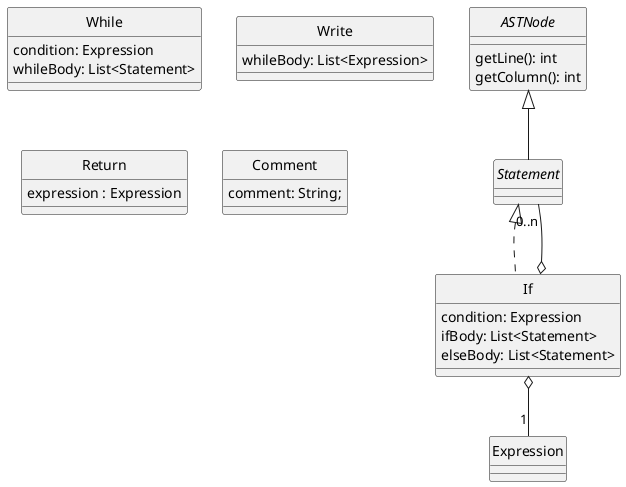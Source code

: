 @startuml Statements
skinparam style strictuml
skinparam monochrome true


interface ASTNode {
    getLine(): int
    getColumn(): int
}

interface Statement

class If {
    condition: Expression
    ifBody: List<Statement>
    elseBody: List<Statement>
}
class While {
    condition: Expression
    whileBody: List<Statement>
}
class Write {
    whileBody: List<Expression>
}
class Return {
expression : Expression
}
class Comment{
comment: String;
}


ASTNode <|-- Statement
Statement <|.. If

If o-- "1" Expression
If o-- "0..n" Statement


@enduml
